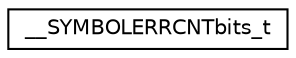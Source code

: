 digraph "Graphical Class Hierarchy"
{
  edge [fontname="Helvetica",fontsize="10",labelfontname="Helvetica",labelfontsize="10"];
  node [fontname="Helvetica",fontsize="10",shape=record];
  rankdir="LR";
  Node1 [label="__SYMBOLERRCNTbits_t",height=0.2,width=0.4,color="black", fillcolor="white", style="filled",URL="$union_____s_y_m_b_o_l_e_r_r_c_n_tbits__t.html"];
}
